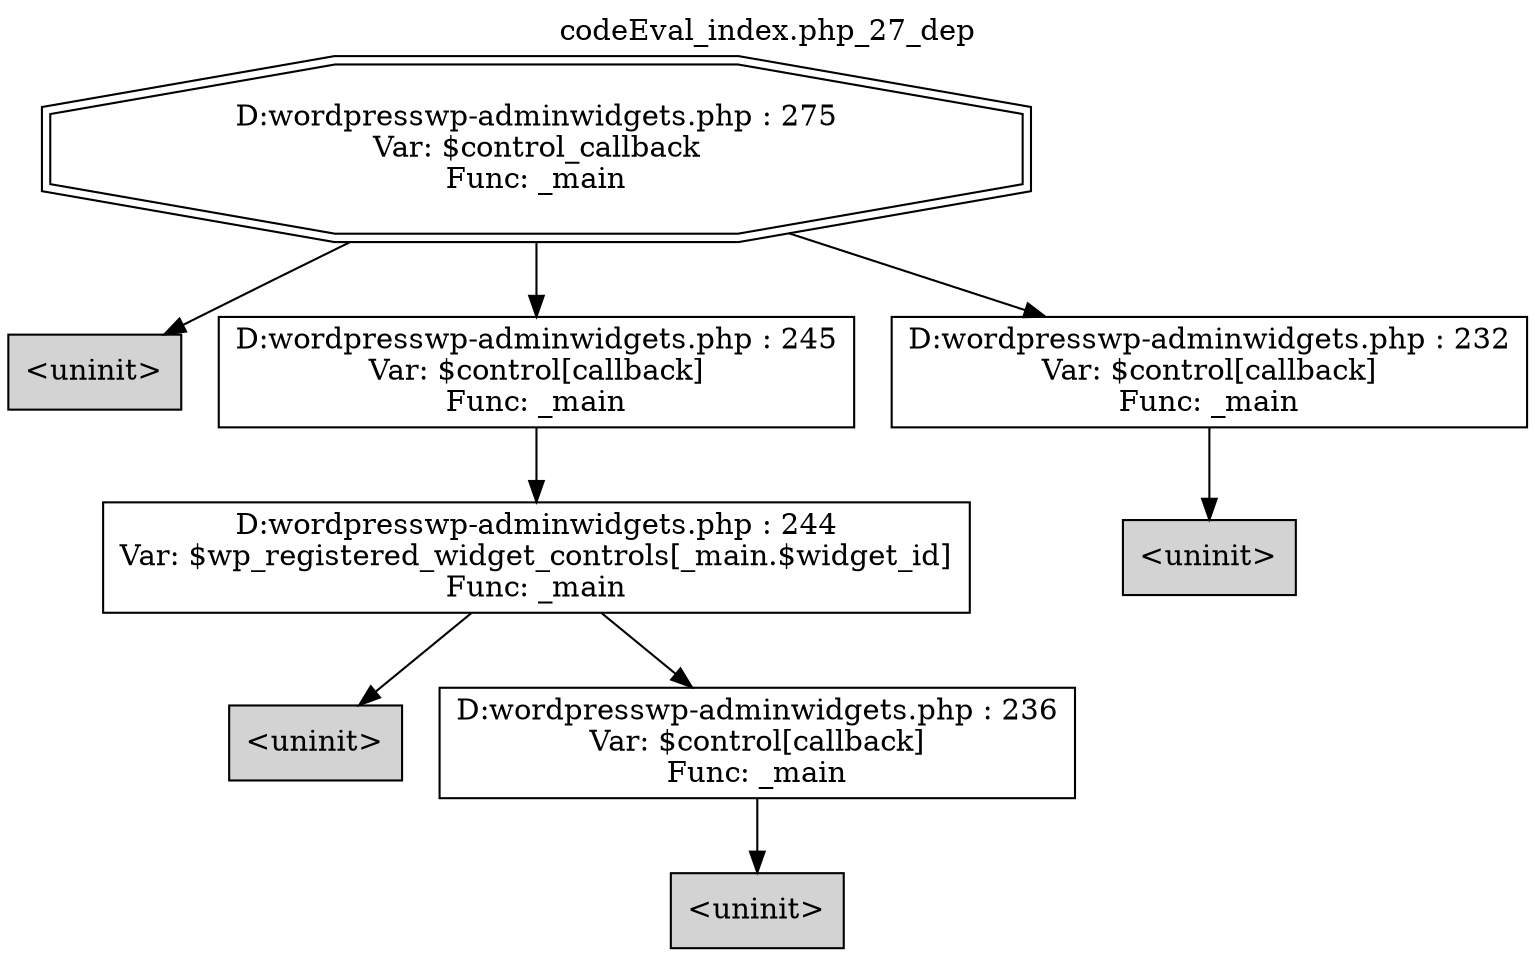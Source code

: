 digraph cfg {
  label="codeEval_index.php_27_dep";
  labelloc=t;
  n1 [shape=doubleoctagon, label="D:\wordpress\wp-admin\widgets.php : 275\nVar: $control_callback\nFunc: _main\n"];
  n2 [shape=box, label="<uninit>",style=filled];
  n3 [shape=box, label="D:\wordpress\wp-admin\widgets.php : 245\nVar: $control[callback]\nFunc: _main\n"];
  n4 [shape=box, label="D:\wordpress\wp-admin\widgets.php : 244\nVar: $wp_registered_widget_controls[_main.$widget_id]\nFunc: _main\n"];
  n5 [shape=box, label="<uninit>",style=filled];
  n6 [shape=box, label="D:\wordpress\wp-admin\widgets.php : 236\nVar: $control[callback]\nFunc: _main\n"];
  n7 [shape=box, label="<uninit>",style=filled];
  n8 [shape=box, label="D:\wordpress\wp-admin\widgets.php : 232\nVar: $control[callback]\nFunc: _main\n"];
  n9 [shape=box, label="<uninit>",style=filled];
  n1 -> n2;
  n1 -> n3;
  n1 -> n8;
  n4 -> n5;
  n4 -> n6;
  n6 -> n7;
  n3 -> n4;
  n8 -> n9;
}
